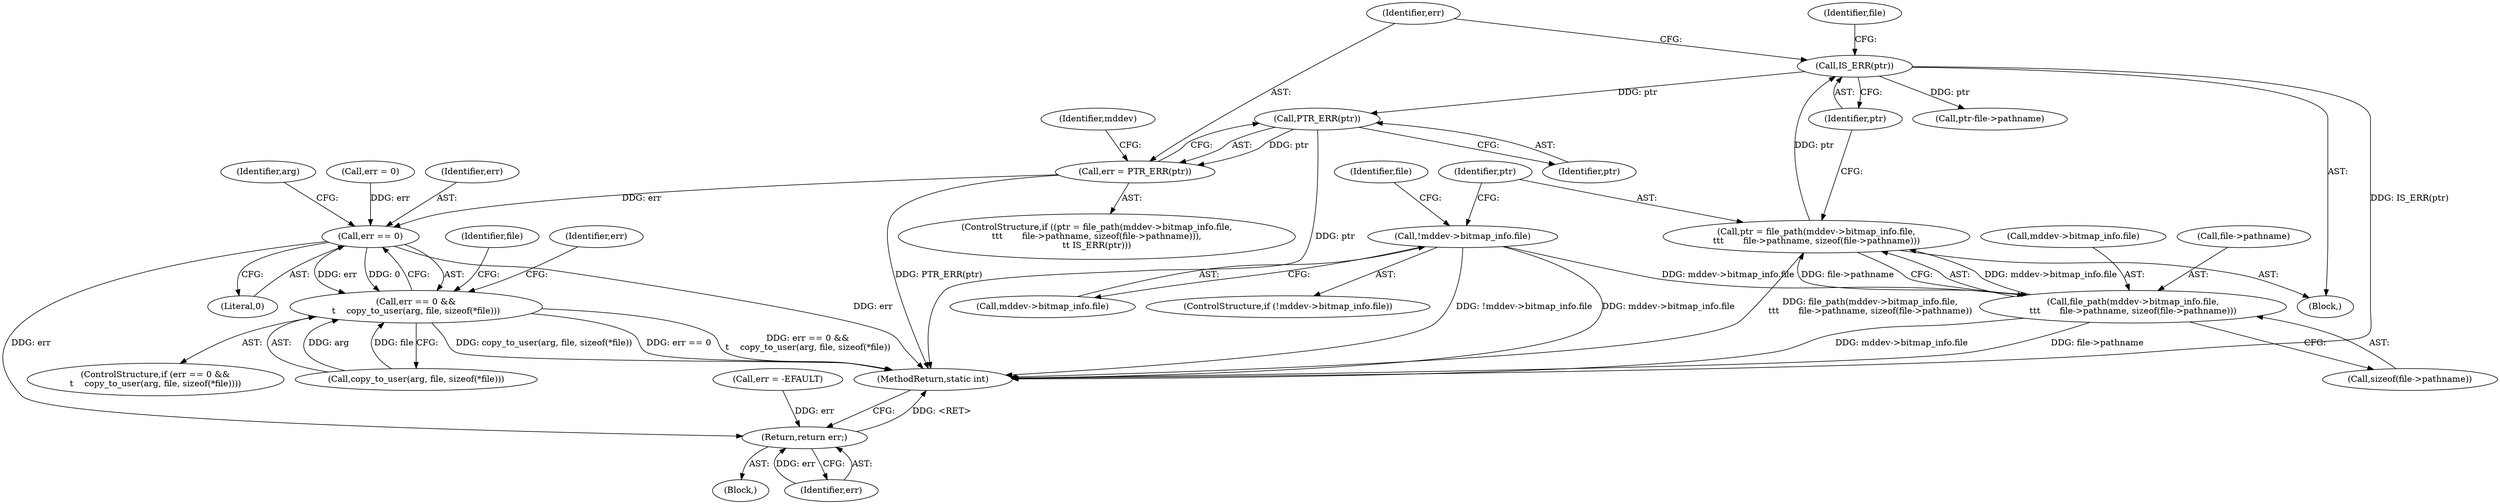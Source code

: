 digraph "0_linux_b6878d9e03043695dbf3fa1caa6dfc09db225b16@pointer" {
"1000169" [label="(Call,PTR_ERR(ptr))"];
"1000165" [label="(Call,IS_ERR(ptr))"];
"1000150" [label="(Call,ptr = file_path(mddev->bitmap_info.file,\n\t\t\t       file->pathname, sizeof(file->pathname)))"];
"1000152" [label="(Call,file_path(mddev->bitmap_info.file,\n\t\t\t       file->pathname, sizeof(file->pathname)))"];
"1000134" [label="(Call,!mddev->bitmap_info.file)"];
"1000167" [label="(Call,err = PTR_ERR(ptr))"];
"1000194" [label="(Call,err == 0)"];
"1000193" [label="(Call,err == 0 &&\n\t    copy_to_user(arg, file, sizeof(*file)))"];
"1000209" [label="(Return,return err;)"];
"1000195" [label="(Identifier,err)"];
"1000105" [label="(Block,)"];
"1000153" [label="(Call,mddev->bitmap_info.file)"];
"1000168" [label="(Identifier,err)"];
"1000170" [label="(Identifier,ptr)"];
"1000161" [label="(Call,sizeof(file->pathname))"];
"1000203" [label="(Call,err = -EFAULT)"];
"1000135" [label="(Call,mddev->bitmap_info.file)"];
"1000150" [label="(Call,ptr = file_path(mddev->bitmap_info.file,\n\t\t\t       file->pathname, sizeof(file->pathname)))"];
"1000151" [label="(Identifier,ptr)"];
"1000192" [label="(ControlStructure,if (err == 0 &&\n\t    copy_to_user(arg, file, sizeof(*file))))"];
"1000169" [label="(Call,PTR_ERR(ptr))"];
"1000174" [label="(Identifier,file)"];
"1000209" [label="(Return,return err;)"];
"1000165" [label="(Call,IS_ERR(ptr))"];
"1000198" [label="(Identifier,arg)"];
"1000133" [label="(ControlStructure,if (!mddev->bitmap_info.file))"];
"1000134" [label="(Call,!mddev->bitmap_info.file)"];
"1000211" [label="(MethodReturn,static int)"];
"1000197" [label="(Call,copy_to_user(arg, file, sizeof(*file)))"];
"1000149" [label="(Block,)"];
"1000193" [label="(Call,err == 0 &&\n\t    copy_to_user(arg, file, sizeof(*file)))"];
"1000152" [label="(Call,file_path(mddev->bitmap_info.file,\n\t\t\t       file->pathname, sizeof(file->pathname)))"];
"1000196" [label="(Literal,0)"];
"1000125" [label="(Call,err = 0)"];
"1000158" [label="(Call,file->pathname)"];
"1000167" [label="(Call,err = PTR_ERR(ptr))"];
"1000204" [label="(Identifier,err)"];
"1000148" [label="(ControlStructure,if ((ptr = file_path(mddev->bitmap_info.file,\n\t\t\t       file->pathname, sizeof(file->pathname))),\n\t\t IS_ERR(ptr)))"];
"1000166" [label="(Identifier,ptr)"];
"1000143" [label="(Identifier,file)"];
"1000208" [label="(Identifier,file)"];
"1000182" [label="(Call,ptr-file->pathname)"];
"1000194" [label="(Call,err == 0)"];
"1000190" [label="(Identifier,mddev)"];
"1000210" [label="(Identifier,err)"];
"1000169" -> "1000167"  [label="AST: "];
"1000169" -> "1000170"  [label="CFG: "];
"1000170" -> "1000169"  [label="AST: "];
"1000167" -> "1000169"  [label="CFG: "];
"1000169" -> "1000211"  [label="DDG: ptr"];
"1000169" -> "1000167"  [label="DDG: ptr"];
"1000165" -> "1000169"  [label="DDG: ptr"];
"1000165" -> "1000149"  [label="AST: "];
"1000165" -> "1000166"  [label="CFG: "];
"1000166" -> "1000165"  [label="AST: "];
"1000168" -> "1000165"  [label="CFG: "];
"1000174" -> "1000165"  [label="CFG: "];
"1000165" -> "1000211"  [label="DDG: IS_ERR(ptr)"];
"1000150" -> "1000165"  [label="DDG: ptr"];
"1000165" -> "1000182"  [label="DDG: ptr"];
"1000150" -> "1000149"  [label="AST: "];
"1000150" -> "1000152"  [label="CFG: "];
"1000151" -> "1000150"  [label="AST: "];
"1000152" -> "1000150"  [label="AST: "];
"1000166" -> "1000150"  [label="CFG: "];
"1000150" -> "1000211"  [label="DDG: file_path(mddev->bitmap_info.file,\n\t\t\t       file->pathname, sizeof(file->pathname))"];
"1000152" -> "1000150"  [label="DDG: mddev->bitmap_info.file"];
"1000152" -> "1000150"  [label="DDG: file->pathname"];
"1000152" -> "1000161"  [label="CFG: "];
"1000153" -> "1000152"  [label="AST: "];
"1000158" -> "1000152"  [label="AST: "];
"1000161" -> "1000152"  [label="AST: "];
"1000152" -> "1000211"  [label="DDG: file->pathname"];
"1000152" -> "1000211"  [label="DDG: mddev->bitmap_info.file"];
"1000134" -> "1000152"  [label="DDG: mddev->bitmap_info.file"];
"1000134" -> "1000133"  [label="AST: "];
"1000134" -> "1000135"  [label="CFG: "];
"1000135" -> "1000134"  [label="AST: "];
"1000143" -> "1000134"  [label="CFG: "];
"1000151" -> "1000134"  [label="CFG: "];
"1000134" -> "1000211"  [label="DDG: !mddev->bitmap_info.file"];
"1000134" -> "1000211"  [label="DDG: mddev->bitmap_info.file"];
"1000167" -> "1000148"  [label="AST: "];
"1000168" -> "1000167"  [label="AST: "];
"1000190" -> "1000167"  [label="CFG: "];
"1000167" -> "1000211"  [label="DDG: PTR_ERR(ptr)"];
"1000167" -> "1000194"  [label="DDG: err"];
"1000194" -> "1000193"  [label="AST: "];
"1000194" -> "1000196"  [label="CFG: "];
"1000195" -> "1000194"  [label="AST: "];
"1000196" -> "1000194"  [label="AST: "];
"1000198" -> "1000194"  [label="CFG: "];
"1000193" -> "1000194"  [label="CFG: "];
"1000194" -> "1000211"  [label="DDG: err"];
"1000194" -> "1000193"  [label="DDG: err"];
"1000194" -> "1000193"  [label="DDG: 0"];
"1000125" -> "1000194"  [label="DDG: err"];
"1000194" -> "1000209"  [label="DDG: err"];
"1000193" -> "1000192"  [label="AST: "];
"1000193" -> "1000197"  [label="CFG: "];
"1000197" -> "1000193"  [label="AST: "];
"1000204" -> "1000193"  [label="CFG: "];
"1000208" -> "1000193"  [label="CFG: "];
"1000193" -> "1000211"  [label="DDG: copy_to_user(arg, file, sizeof(*file))"];
"1000193" -> "1000211"  [label="DDG: err == 0"];
"1000193" -> "1000211"  [label="DDG: err == 0 &&\n\t    copy_to_user(arg, file, sizeof(*file))"];
"1000197" -> "1000193"  [label="DDG: arg"];
"1000197" -> "1000193"  [label="DDG: file"];
"1000209" -> "1000105"  [label="AST: "];
"1000209" -> "1000210"  [label="CFG: "];
"1000210" -> "1000209"  [label="AST: "];
"1000211" -> "1000209"  [label="CFG: "];
"1000209" -> "1000211"  [label="DDG: <RET>"];
"1000210" -> "1000209"  [label="DDG: err"];
"1000203" -> "1000209"  [label="DDG: err"];
}
